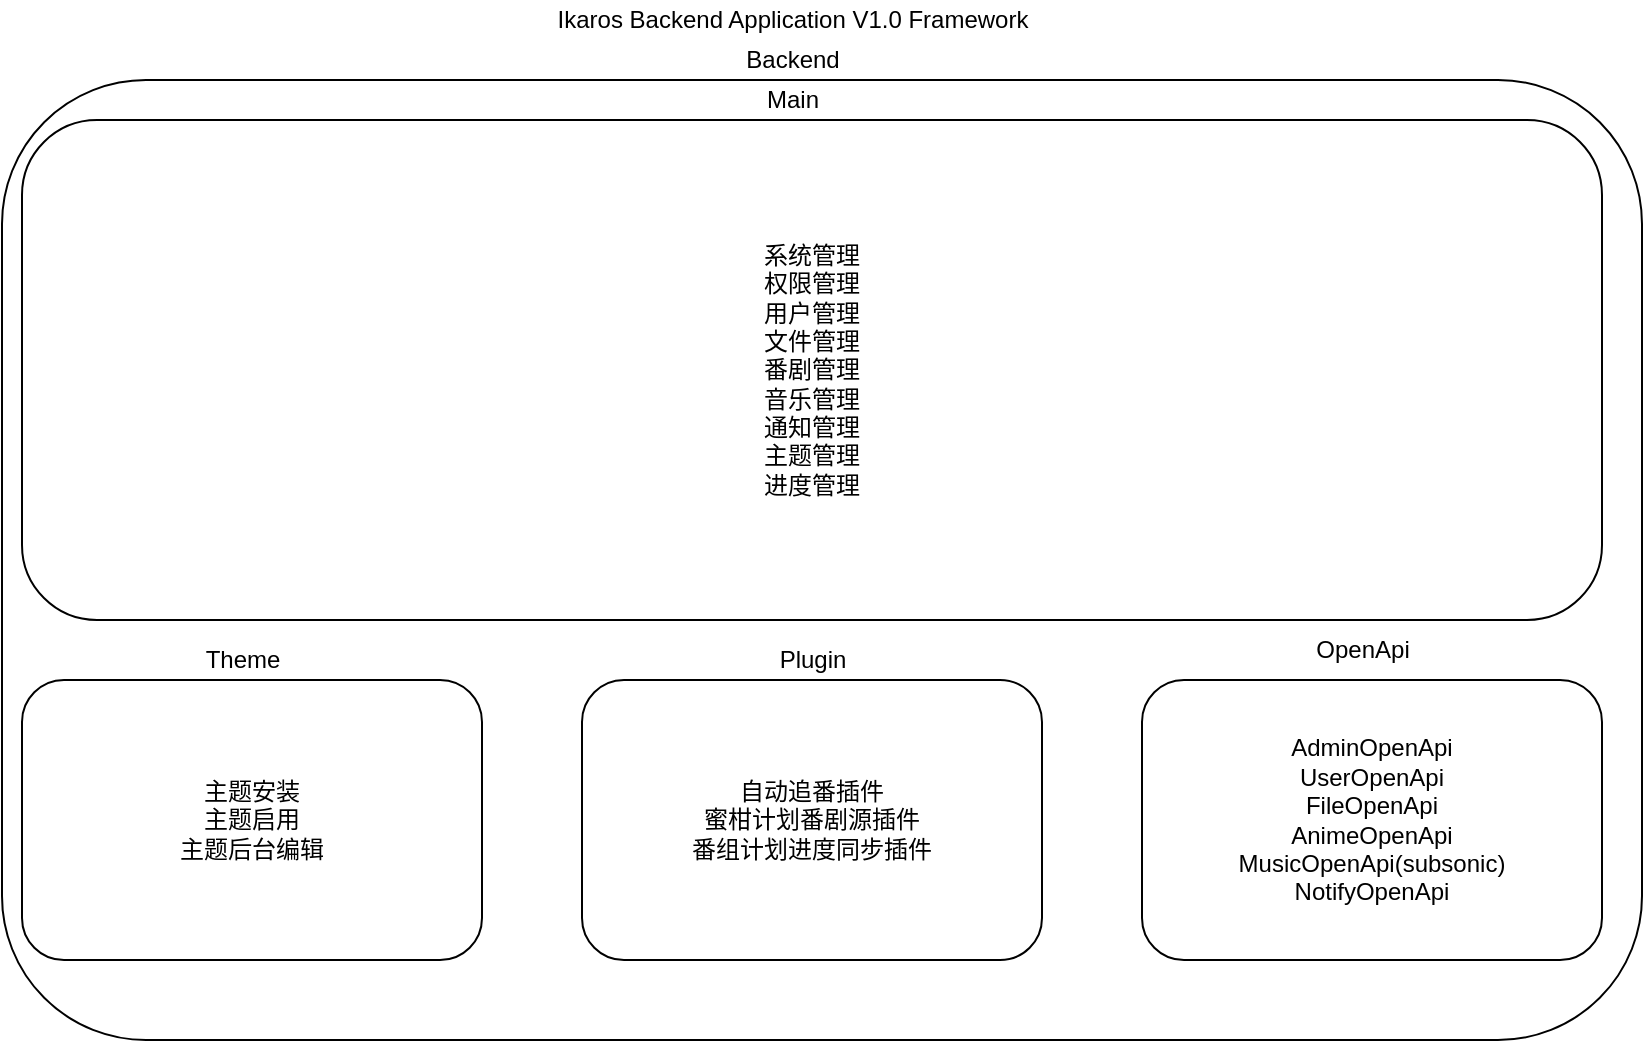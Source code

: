 <mxfile version="18.0.1" type="device"><diagram id="prtHgNgQTEPvFCAcTncT" name="Page-1"><mxGraphModel dx="1102" dy="865" grid="1" gridSize="10" guides="1" tooltips="1" connect="1" arrows="1" fold="1" page="1" pageScale="1" pageWidth="827" pageHeight="1169" math="0" shadow="0"><root><mxCell id="0"/><mxCell id="1" parent="0"/><mxCell id="sLk5ffb9F8vC9jH_mH-2-2" value="" style="rounded=1;whiteSpace=wrap;html=1;" parent="1" vertex="1"><mxGeometry y="40" width="820" height="480" as="geometry"/></mxCell><mxCell id="vGaDS2M9Z2AsG9GERI72-2" value="系统管理&lt;br&gt;权限管理&lt;br&gt;用户管理&lt;br&gt;文件管理&lt;br&gt;番剧管理&lt;br&gt;音乐管理&lt;br&gt;通知管理&lt;br&gt;主题管理&lt;br&gt;进度管理" style="rounded=1;whiteSpace=wrap;html=1;" parent="1" vertex="1"><mxGeometry x="10" y="60" width="790" height="250" as="geometry"/></mxCell><mxCell id="vGaDS2M9Z2AsG9GERI72-3" value="Ikaros Backend Application V1.0 Framework" style="text;html=1;align=center;verticalAlign=middle;resizable=0;points=[];autosize=1;strokeColor=none;fillColor=none;" parent="1" vertex="1"><mxGeometry x="270" width="250" height="20" as="geometry"/></mxCell><mxCell id="vGaDS2M9Z2AsG9GERI72-4" value="主题安装&lt;br&gt;主题启用&lt;br&gt;主题后台编辑" style="rounded=1;whiteSpace=wrap;html=1;align=center;" parent="1" vertex="1"><mxGeometry x="10" y="340" width="230" height="140" as="geometry"/></mxCell><mxCell id="vGaDS2M9Z2AsG9GERI72-5" value="自动追番插件&lt;br&gt;蜜柑计划番剧源插件&lt;br&gt;番组计划进度同步插件" style="rounded=1;whiteSpace=wrap;html=1;" parent="1" vertex="1"><mxGeometry x="290" y="340" width="230" height="140" as="geometry"/></mxCell><mxCell id="vGaDS2M9Z2AsG9GERI72-6" value="AdminOpenApi&lt;br&gt;UserOpenApi&lt;br&gt;FileOpenApi&lt;br&gt;AnimeOpenApi&lt;br&gt;MusicOpenApi(subsonic)&lt;br&gt;NotifyOpenApi" style="rounded=1;whiteSpace=wrap;html=1;" parent="1" vertex="1"><mxGeometry x="570" y="340" width="230" height="140" as="geometry"/></mxCell><mxCell id="vGaDS2M9Z2AsG9GERI72-7" value="Theme" style="text;html=1;align=center;verticalAlign=middle;resizable=0;points=[];autosize=1;strokeColor=none;fillColor=none;" parent="1" vertex="1"><mxGeometry x="90" y="315" width="60" height="30" as="geometry"/></mxCell><mxCell id="vGaDS2M9Z2AsG9GERI72-8" value="Plugin" style="text;html=1;align=center;verticalAlign=middle;resizable=0;points=[];autosize=1;strokeColor=none;fillColor=none;" parent="1" vertex="1"><mxGeometry x="375" y="315" width="60" height="30" as="geometry"/></mxCell><mxCell id="vGaDS2M9Z2AsG9GERI72-9" value="OpenApi" style="text;html=1;align=center;verticalAlign=middle;resizable=0;points=[];autosize=1;strokeColor=none;fillColor=none;" parent="1" vertex="1"><mxGeometry x="645" y="310" width="70" height="30" as="geometry"/></mxCell><mxCell id="sLk5ffb9F8vC9jH_mH-2-1" value="Backend" style="text;html=1;align=center;verticalAlign=middle;resizable=0;points=[];autosize=1;strokeColor=none;fillColor=none;" parent="1" vertex="1"><mxGeometry x="365" y="20" width="60" height="20" as="geometry"/></mxCell><mxCell id="sLk5ffb9F8vC9jH_mH-2-3" value="Main" style="text;html=1;align=center;verticalAlign=middle;resizable=0;points=[];autosize=1;strokeColor=none;fillColor=none;" parent="1" vertex="1"><mxGeometry x="375" y="40" width="40" height="20" as="geometry"/></mxCell></root></mxGraphModel></diagram></mxfile>